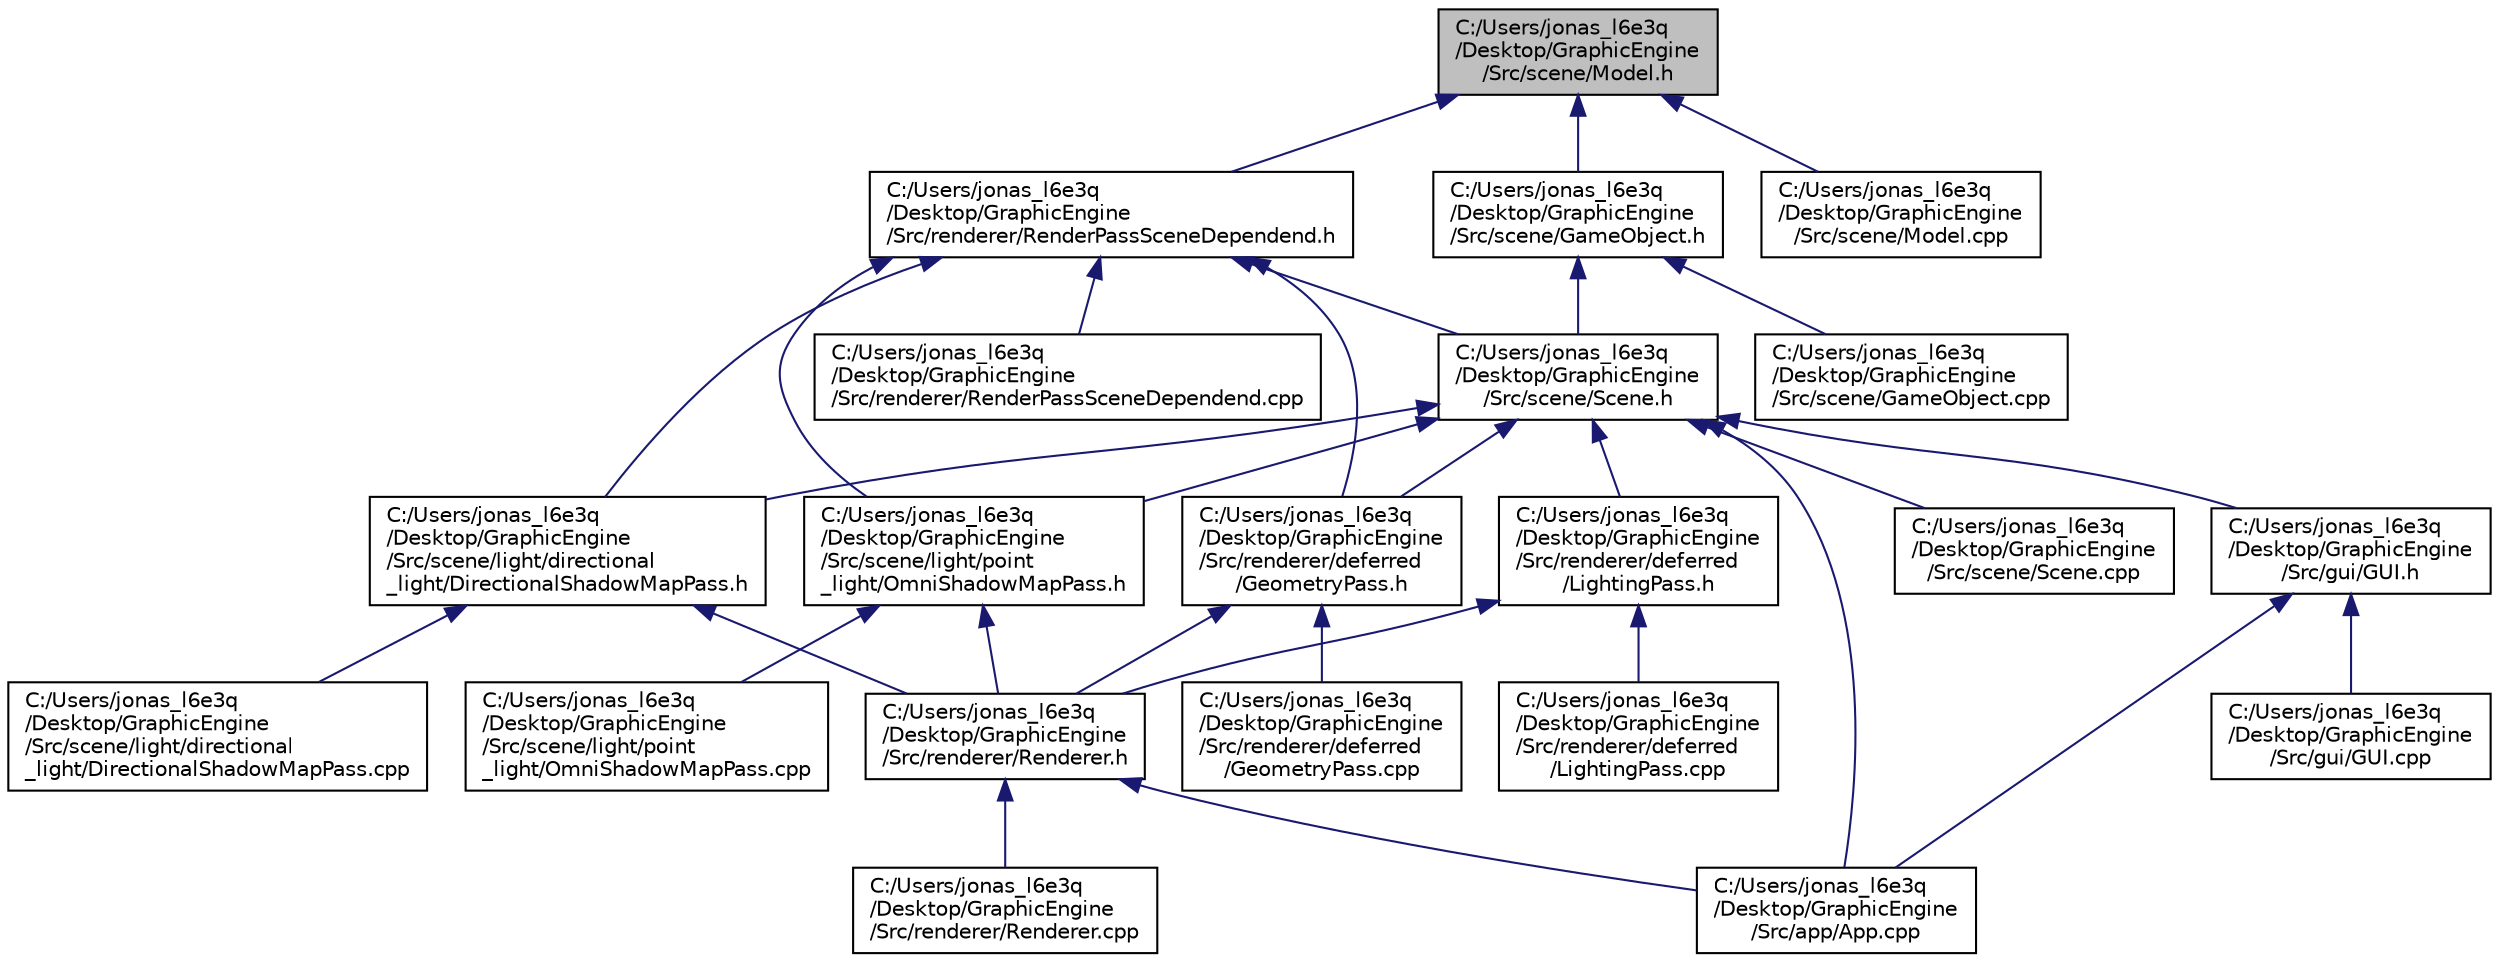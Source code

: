 digraph "C:/Users/jonas_l6e3q/Desktop/GraphicEngine/Src/scene/Model.h"
{
 // INTERACTIVE_SVG=YES
 // LATEX_PDF_SIZE
  bgcolor="transparent";
  edge [fontname="Helvetica",fontsize="10",labelfontname="Helvetica",labelfontsize="10"];
  node [fontname="Helvetica",fontsize="10",shape=record];
  Node1 [label="C:/Users/jonas_l6e3q\l/Desktop/GraphicEngine\l/Src/scene/Model.h",height=0.2,width=0.4,color="black", fillcolor="grey75", style="filled", fontcolor="black",tooltip=" "];
  Node1 -> Node2 [dir="back",color="midnightblue",fontsize="10",style="solid",fontname="Helvetica"];
  Node2 [label="C:/Users/jonas_l6e3q\l/Desktop/GraphicEngine\l/Src/renderer/RenderPassSceneDependend.h",height=0.2,width=0.4,color="black",URL="$df/d51/_render_pass_scene_dependend_8h.html",tooltip=" "];
  Node2 -> Node3 [dir="back",color="midnightblue",fontsize="10",style="solid",fontname="Helvetica"];
  Node3 [label="C:/Users/jonas_l6e3q\l/Desktop/GraphicEngine\l/Src/renderer/RenderPassSceneDependend.cpp",height=0.2,width=0.4,color="black",URL="$dd/d34/_render_pass_scene_dependend_8cpp.html",tooltip=" "];
  Node2 -> Node4 [dir="back",color="midnightblue",fontsize="10",style="solid",fontname="Helvetica"];
  Node4 [label="C:/Users/jonas_l6e3q\l/Desktop/GraphicEngine\l/Src/renderer/deferred\l/GeometryPass.h",height=0.2,width=0.4,color="black",URL="$d4/d51/_geometry_pass_8h.html",tooltip=" "];
  Node4 -> Node5 [dir="back",color="midnightblue",fontsize="10",style="solid",fontname="Helvetica"];
  Node5 [label="C:/Users/jonas_l6e3q\l/Desktop/GraphicEngine\l/Src/renderer/Renderer.h",height=0.2,width=0.4,color="black",URL="$d3/da0/_renderer_8h.html",tooltip=" "];
  Node5 -> Node6 [dir="back",color="midnightblue",fontsize="10",style="solid",fontname="Helvetica"];
  Node6 [label="C:/Users/jonas_l6e3q\l/Desktop/GraphicEngine\l/Src/app/App.cpp",height=0.2,width=0.4,color="black",URL="$dc/db4/_app_8cpp.html",tooltip=" "];
  Node5 -> Node7 [dir="back",color="midnightblue",fontsize="10",style="solid",fontname="Helvetica"];
  Node7 [label="C:/Users/jonas_l6e3q\l/Desktop/GraphicEngine\l/Src/renderer/Renderer.cpp",height=0.2,width=0.4,color="black",URL="$da/d84/_renderer_8cpp.html",tooltip=" "];
  Node4 -> Node8 [dir="back",color="midnightblue",fontsize="10",style="solid",fontname="Helvetica"];
  Node8 [label="C:/Users/jonas_l6e3q\l/Desktop/GraphicEngine\l/Src/renderer/deferred\l/GeometryPass.cpp",height=0.2,width=0.4,color="black",URL="$dc/d81/_geometry_pass_8cpp.html",tooltip=" "];
  Node2 -> Node9 [dir="back",color="midnightblue",fontsize="10",style="solid",fontname="Helvetica"];
  Node9 [label="C:/Users/jonas_l6e3q\l/Desktop/GraphicEngine\l/Src/scene/Scene.h",height=0.2,width=0.4,color="black",URL="$de/d56/_scene_8h.html",tooltip=" "];
  Node9 -> Node6 [dir="back",color="midnightblue",fontsize="10",style="solid",fontname="Helvetica"];
  Node9 -> Node10 [dir="back",color="midnightblue",fontsize="10",style="solid",fontname="Helvetica"];
  Node10 [label="C:/Users/jonas_l6e3q\l/Desktop/GraphicEngine\l/Src/gui/GUI.h",height=0.2,width=0.4,color="black",URL="$da/d5d/_g_u_i_8h.html",tooltip=" "];
  Node10 -> Node6 [dir="back",color="midnightblue",fontsize="10",style="solid",fontname="Helvetica"];
  Node10 -> Node11 [dir="back",color="midnightblue",fontsize="10",style="solid",fontname="Helvetica"];
  Node11 [label="C:/Users/jonas_l6e3q\l/Desktop/GraphicEngine\l/Src/gui/GUI.cpp",height=0.2,width=0.4,color="black",URL="$d3/d27/_g_u_i_8cpp.html",tooltip=" "];
  Node9 -> Node4 [dir="back",color="midnightblue",fontsize="10",style="solid",fontname="Helvetica"];
  Node9 -> Node12 [dir="back",color="midnightblue",fontsize="10",style="solid",fontname="Helvetica"];
  Node12 [label="C:/Users/jonas_l6e3q\l/Desktop/GraphicEngine\l/Src/renderer/deferred\l/LightingPass.h",height=0.2,width=0.4,color="black",URL="$df/d86/_lighting_pass_8h.html",tooltip=" "];
  Node12 -> Node5 [dir="back",color="midnightblue",fontsize="10",style="solid",fontname="Helvetica"];
  Node12 -> Node13 [dir="back",color="midnightblue",fontsize="10",style="solid",fontname="Helvetica"];
  Node13 [label="C:/Users/jonas_l6e3q\l/Desktop/GraphicEngine\l/Src/renderer/deferred\l/LightingPass.cpp",height=0.2,width=0.4,color="black",URL="$d4/dbf/_lighting_pass_8cpp.html",tooltip=" "];
  Node9 -> Node14 [dir="back",color="midnightblue",fontsize="10",style="solid",fontname="Helvetica"];
  Node14 [label="C:/Users/jonas_l6e3q\l/Desktop/GraphicEngine\l/Src/scene/Scene.cpp",height=0.2,width=0.4,color="black",URL="$d9/d44/_scene_8cpp.html",tooltip=" "];
  Node9 -> Node15 [dir="back",color="midnightblue",fontsize="10",style="solid",fontname="Helvetica"];
  Node15 [label="C:/Users/jonas_l6e3q\l/Desktop/GraphicEngine\l/Src/scene/light/directional\l_light/DirectionalShadowMapPass.h",height=0.2,width=0.4,color="black",URL="$d0/d7a/_directional_shadow_map_pass_8h.html",tooltip=" "];
  Node15 -> Node5 [dir="back",color="midnightblue",fontsize="10",style="solid",fontname="Helvetica"];
  Node15 -> Node16 [dir="back",color="midnightblue",fontsize="10",style="solid",fontname="Helvetica"];
  Node16 [label="C:/Users/jonas_l6e3q\l/Desktop/GraphicEngine\l/Src/scene/light/directional\l_light/DirectionalShadowMapPass.cpp",height=0.2,width=0.4,color="black",URL="$dd/d62/_directional_shadow_map_pass_8cpp.html",tooltip=" "];
  Node9 -> Node17 [dir="back",color="midnightblue",fontsize="10",style="solid",fontname="Helvetica"];
  Node17 [label="C:/Users/jonas_l6e3q\l/Desktop/GraphicEngine\l/Src/scene/light/point\l_light/OmniShadowMapPass.h",height=0.2,width=0.4,color="black",URL="$de/d75/_omni_shadow_map_pass_8h.html",tooltip=" "];
  Node17 -> Node5 [dir="back",color="midnightblue",fontsize="10",style="solid",fontname="Helvetica"];
  Node17 -> Node18 [dir="back",color="midnightblue",fontsize="10",style="solid",fontname="Helvetica"];
  Node18 [label="C:/Users/jonas_l6e3q\l/Desktop/GraphicEngine\l/Src/scene/light/point\l_light/OmniShadowMapPass.cpp",height=0.2,width=0.4,color="black",URL="$d7/d9f/_omni_shadow_map_pass_8cpp.html",tooltip=" "];
  Node2 -> Node15 [dir="back",color="midnightblue",fontsize="10",style="solid",fontname="Helvetica"];
  Node2 -> Node17 [dir="back",color="midnightblue",fontsize="10",style="solid",fontname="Helvetica"];
  Node1 -> Node19 [dir="back",color="midnightblue",fontsize="10",style="solid",fontname="Helvetica"];
  Node19 [label="C:/Users/jonas_l6e3q\l/Desktop/GraphicEngine\l/Src/scene/GameObject.h",height=0.2,width=0.4,color="black",URL="$df/d91/_game_object_8h.html",tooltip=" "];
  Node19 -> Node20 [dir="back",color="midnightblue",fontsize="10",style="solid",fontname="Helvetica"];
  Node20 [label="C:/Users/jonas_l6e3q\l/Desktop/GraphicEngine\l/Src/scene/GameObject.cpp",height=0.2,width=0.4,color="black",URL="$d3/df6/_game_object_8cpp.html",tooltip=" "];
  Node19 -> Node9 [dir="back",color="midnightblue",fontsize="10",style="solid",fontname="Helvetica"];
  Node1 -> Node21 [dir="back",color="midnightblue",fontsize="10",style="solid",fontname="Helvetica"];
  Node21 [label="C:/Users/jonas_l6e3q\l/Desktop/GraphicEngine\l/Src/scene/Model.cpp",height=0.2,width=0.4,color="black",URL="$d2/d31/_model_8cpp.html",tooltip=" "];
}
